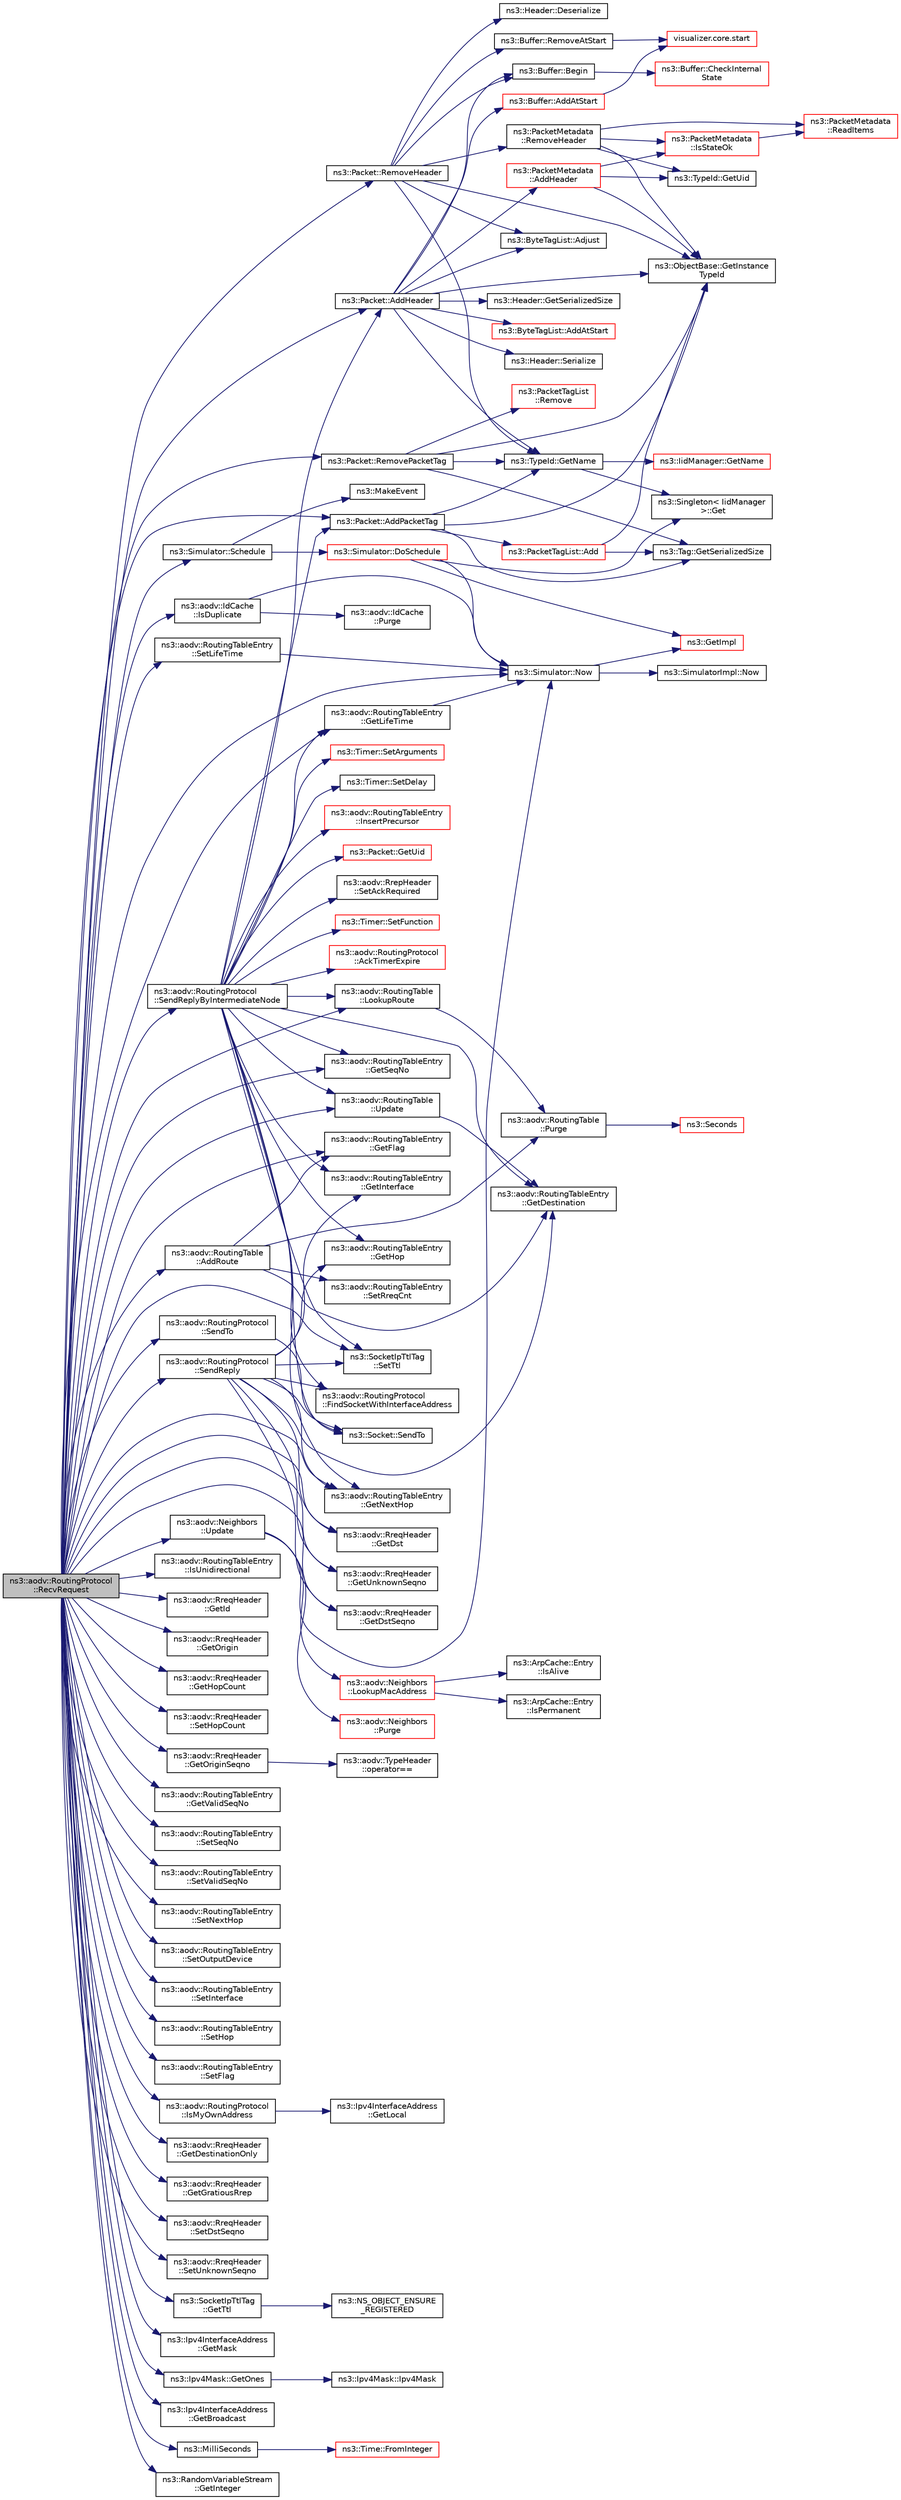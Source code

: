 digraph "ns3::aodv::RoutingProtocol::RecvRequest"
{
  edge [fontname="Helvetica",fontsize="10",labelfontname="Helvetica",labelfontsize="10"];
  node [fontname="Helvetica",fontsize="10",shape=record];
  rankdir="LR";
  Node1 [label="ns3::aodv::RoutingProtocol\l::RecvRequest",height=0.2,width=0.4,color="black", fillcolor="grey75", style="filled", fontcolor="black"];
  Node1 -> Node2 [color="midnightblue",fontsize="10",style="solid"];
  Node2 [label="ns3::Packet::RemoveHeader",height=0.2,width=0.4,color="black", fillcolor="white", style="filled",URL="$dd/d7a/classns3_1_1Packet.html#a0961eccf975d75f902d40956c93ba63e",tooltip="Deserialize and remove the header from the internal buffer. "];
  Node2 -> Node3 [color="midnightblue",fontsize="10",style="solid"];
  Node3 [label="ns3::Header::Deserialize",height=0.2,width=0.4,color="black", fillcolor="white", style="filled",URL="$d6/dae/classns3_1_1Header.html#a78be9400bb66b2a8543606f395ef5396"];
  Node2 -> Node4 [color="midnightblue",fontsize="10",style="solid"];
  Node4 [label="ns3::Buffer::Begin",height=0.2,width=0.4,color="black", fillcolor="white", style="filled",URL="$da/d85/classns3_1_1Buffer.html#a893d4bf50df13e730b6cd0fda91b967f"];
  Node4 -> Node5 [color="midnightblue",fontsize="10",style="solid"];
  Node5 [label="ns3::Buffer::CheckInternal\lState",height=0.2,width=0.4,color="red", fillcolor="white", style="filled",URL="$da/d85/classns3_1_1Buffer.html#a6202ce7f1ecc1fc7a14cc13017375d14",tooltip="Checks the internal buffer structures consistency. "];
  Node2 -> Node6 [color="midnightblue",fontsize="10",style="solid"];
  Node6 [label="ns3::ObjectBase::GetInstance\lTypeId",height=0.2,width=0.4,color="black", fillcolor="white", style="filled",URL="$d2/dac/classns3_1_1ObjectBase.html#abe5b43a6f5b99a92a4c3122db31f06fb"];
  Node2 -> Node7 [color="midnightblue",fontsize="10",style="solid"];
  Node7 [label="ns3::TypeId::GetName",height=0.2,width=0.4,color="black", fillcolor="white", style="filled",URL="$d6/d11/classns3_1_1TypeId.html#aa3c41c79ae428b3cb396a9c6bb3ef314"];
  Node7 -> Node8 [color="midnightblue",fontsize="10",style="solid"];
  Node8 [label="ns3::Singleton\< IidManager\l \>::Get",height=0.2,width=0.4,color="black", fillcolor="white", style="filled",URL="$d8/d77/classns3_1_1Singleton.html#a80a2cd3c25a27ea72add7a9f7a141ffa"];
  Node7 -> Node9 [color="midnightblue",fontsize="10",style="solid"];
  Node9 [label="ns3::IidManager::GetName",height=0.2,width=0.4,color="red", fillcolor="white", style="filled",URL="$d4/d1c/classns3_1_1IidManager.html#a5d68d0f0f44594dcdec239dbdb5bf53c"];
  Node2 -> Node10 [color="midnightblue",fontsize="10",style="solid"];
  Node10 [label="ns3::Buffer::RemoveAtStart",height=0.2,width=0.4,color="black", fillcolor="white", style="filled",URL="$da/d85/classns3_1_1Buffer.html#adeecbb3e8f518aec6fee0437578ade4b"];
  Node10 -> Node11 [color="midnightblue",fontsize="10",style="solid"];
  Node11 [label="visualizer.core.start",height=0.2,width=0.4,color="red", fillcolor="white", style="filled",URL="$df/d6c/namespacevisualizer_1_1core.html#a2a35e5d8a34af358b508dac8635754e0"];
  Node2 -> Node12 [color="midnightblue",fontsize="10",style="solid"];
  Node12 [label="ns3::ByteTagList::Adjust",height=0.2,width=0.4,color="black", fillcolor="white", style="filled",URL="$dd/d64/classns3_1_1ByteTagList.html#a1fec06d7e6daaf8039cf2a148e4090f2"];
  Node2 -> Node13 [color="midnightblue",fontsize="10",style="solid"];
  Node13 [label="ns3::PacketMetadata\l::RemoveHeader",height=0.2,width=0.4,color="black", fillcolor="white", style="filled",URL="$d1/db1/classns3_1_1PacketMetadata.html#afa8a589ec783d4998516d7f39f21242d",tooltip="Remove an header. "];
  Node13 -> Node6 [color="midnightblue",fontsize="10",style="solid"];
  Node13 -> Node14 [color="midnightblue",fontsize="10",style="solid"];
  Node14 [label="ns3::TypeId::GetUid",height=0.2,width=0.4,color="black", fillcolor="white", style="filled",URL="$d6/d11/classns3_1_1TypeId.html#acd3e41de6340d06299f4fd63e2ed8da0"];
  Node13 -> Node15 [color="midnightblue",fontsize="10",style="solid"];
  Node15 [label="ns3::PacketMetadata\l::IsStateOk",height=0.2,width=0.4,color="red", fillcolor="white", style="filled",URL="$d1/db1/classns3_1_1PacketMetadata.html#a208d3163e28704438cdd4d30318e489c",tooltip="Check if the metadata state is ok. "];
  Node15 -> Node16 [color="midnightblue",fontsize="10",style="solid"];
  Node16 [label="ns3::PacketMetadata\l::ReadItems",height=0.2,width=0.4,color="red", fillcolor="white", style="filled",URL="$d1/db1/classns3_1_1PacketMetadata.html#a3719ad2c32313a9a1c74462322e8b517",tooltip="Read items. "];
  Node13 -> Node16 [color="midnightblue",fontsize="10",style="solid"];
  Node1 -> Node17 [color="midnightblue",fontsize="10",style="solid"];
  Node17 [label="ns3::aodv::RoutingTable\l::LookupRoute",height=0.2,width=0.4,color="black", fillcolor="white", style="filled",URL="$de/d42/classns3_1_1aodv_1_1RoutingTable.html#a90cbc8a2c65cd68ccdaf768fcbb5d723"];
  Node17 -> Node18 [color="midnightblue",fontsize="10",style="solid"];
  Node18 [label="ns3::aodv::RoutingTable\l::Purge",height=0.2,width=0.4,color="black", fillcolor="white", style="filled",URL="$de/d42/classns3_1_1aodv_1_1RoutingTable.html#a2d0250f231e06733c06a43f5ec6a310b",tooltip="Delete all outdated entries and invalidate valid entry if Lifetime is expired. "];
  Node18 -> Node19 [color="midnightblue",fontsize="10",style="solid"];
  Node19 [label="ns3::Seconds",height=0.2,width=0.4,color="red", fillcolor="white", style="filled",URL="$d1/dec/group__timecivil.html#ga33c34b816f8ff6628e33d5c8e9713b9e"];
  Node1 -> Node20 [color="midnightblue",fontsize="10",style="solid"];
  Node20 [label="ns3::aodv::RoutingTableEntry\l::IsUnidirectional",height=0.2,width=0.4,color="black", fillcolor="white", style="filled",URL="$d7/d69/classns3_1_1aodv_1_1RoutingTableEntry.html#a88aea9f5355b20fcc419381681624b0b"];
  Node1 -> Node21 [color="midnightblue",fontsize="10",style="solid"];
  Node21 [label="ns3::aodv::RreqHeader\l::GetId",height=0.2,width=0.4,color="black", fillcolor="white", style="filled",URL="$db/d7d/classns3_1_1aodv_1_1RreqHeader.html#ab5da9d295221e33c81fcee3b2f4f7534"];
  Node1 -> Node22 [color="midnightblue",fontsize="10",style="solid"];
  Node22 [label="ns3::aodv::RreqHeader\l::GetOrigin",height=0.2,width=0.4,color="black", fillcolor="white", style="filled",URL="$db/d7d/classns3_1_1aodv_1_1RreqHeader.html#a59ecfd6e8b99b661edd85642bb5041dc"];
  Node1 -> Node23 [color="midnightblue",fontsize="10",style="solid"];
  Node23 [label="ns3::aodv::IdCache\l::IsDuplicate",height=0.2,width=0.4,color="black", fillcolor="white", style="filled",URL="$d4/d92/classns3_1_1aodv_1_1IdCache.html#a6f32458e4f47ab3d977d8c81742b172c",tooltip="Check that entry (addr, id) exists in cache. Add entry, if it doesn&#39;t exist. "];
  Node23 -> Node24 [color="midnightblue",fontsize="10",style="solid"];
  Node24 [label="ns3::aodv::IdCache\l::Purge",height=0.2,width=0.4,color="black", fillcolor="white", style="filled",URL="$d4/d92/classns3_1_1aodv_1_1IdCache.html#a1f483148a0a0b5bc3a3fefb231af9635",tooltip="Remove all expired entries. "];
  Node23 -> Node25 [color="midnightblue",fontsize="10",style="solid"];
  Node25 [label="ns3::Simulator::Now",height=0.2,width=0.4,color="black", fillcolor="white", style="filled",URL="$d7/deb/classns3_1_1Simulator.html#ac3178fa975b419f7875e7105be122800"];
  Node25 -> Node26 [color="midnightblue",fontsize="10",style="solid"];
  Node26 [label="ns3::GetImpl",height=0.2,width=0.4,color="red", fillcolor="white", style="filled",URL="$d4/d8b/group__simulator.html#ga42eb4eddad41528d4d99794a3dae3fd0",tooltip="Get the SimulatorImpl singleton. "];
  Node25 -> Node27 [color="midnightblue",fontsize="10",style="solid"];
  Node27 [label="ns3::SimulatorImpl::Now",height=0.2,width=0.4,color="black", fillcolor="white", style="filled",URL="$d2/d19/classns3_1_1SimulatorImpl.html#aa516c50060846adc6fd316e83ef0797c"];
  Node1 -> Node28 [color="midnightblue",fontsize="10",style="solid"];
  Node28 [label="ns3::aodv::RreqHeader\l::GetHopCount",height=0.2,width=0.4,color="black", fillcolor="white", style="filled",URL="$db/d7d/classns3_1_1aodv_1_1RreqHeader.html#ae77ac890448e0cdc5e26e724e6191cb7"];
  Node1 -> Node29 [color="midnightblue",fontsize="10",style="solid"];
  Node29 [label="ns3::aodv::RreqHeader\l::SetHopCount",height=0.2,width=0.4,color="black", fillcolor="white", style="filled",URL="$db/d7d/classns3_1_1aodv_1_1RreqHeader.html#a8b57a6c94c65cfbf4b490d294dac9c16"];
  Node1 -> Node30 [color="midnightblue",fontsize="10",style="solid"];
  Node30 [label="ns3::aodv::RreqHeader\l::GetOriginSeqno",height=0.2,width=0.4,color="black", fillcolor="white", style="filled",URL="$db/d7d/classns3_1_1aodv_1_1RreqHeader.html#a3be1b712436a7a532effddc9c0069301"];
  Node30 -> Node31 [color="midnightblue",fontsize="10",style="solid"];
  Node31 [label="ns3::aodv::TypeHeader\l::operator==",height=0.2,width=0.4,color="black", fillcolor="white", style="filled",URL="$d7/d53/classns3_1_1aodv_1_1TypeHeader.html#a25c9f3695e3ca3c8c8be1188fee35433"];
  Node1 -> Node32 [color="midnightblue",fontsize="10",style="solid"];
  Node32 [label="ns3::aodv::RoutingTable\l::AddRoute",height=0.2,width=0.4,color="black", fillcolor="white", style="filled",URL="$de/d42/classns3_1_1aodv_1_1RoutingTable.html#a579e562e38e67d510de1ff2c87806c76"];
  Node32 -> Node18 [color="midnightblue",fontsize="10",style="solid"];
  Node32 -> Node33 [color="midnightblue",fontsize="10",style="solid"];
  Node33 [label="ns3::aodv::RoutingTableEntry\l::GetFlag",height=0.2,width=0.4,color="black", fillcolor="white", style="filled",URL="$d7/d69/classns3_1_1aodv_1_1RoutingTableEntry.html#a429dbfa568c5ac608ee60933e51e0f01"];
  Node32 -> Node34 [color="midnightblue",fontsize="10",style="solid"];
  Node34 [label="ns3::aodv::RoutingTableEntry\l::SetRreqCnt",height=0.2,width=0.4,color="black", fillcolor="white", style="filled",URL="$d7/d69/classns3_1_1aodv_1_1RoutingTableEntry.html#a804958de54616b74ed7f3fe83de05340"];
  Node32 -> Node35 [color="midnightblue",fontsize="10",style="solid"];
  Node35 [label="ns3::aodv::RoutingTableEntry\l::GetDestination",height=0.2,width=0.4,color="black", fillcolor="white", style="filled",URL="$d7/d69/classns3_1_1aodv_1_1RoutingTableEntry.html#a5c60045f334605d2227164298ea19393"];
  Node1 -> Node36 [color="midnightblue",fontsize="10",style="solid"];
  Node36 [label="ns3::aodv::RoutingTableEntry\l::GetValidSeqNo",height=0.2,width=0.4,color="black", fillcolor="white", style="filled",URL="$d7/d69/classns3_1_1aodv_1_1RoutingTableEntry.html#af6c15a02352471b997e3f71fee302cd7"];
  Node1 -> Node37 [color="midnightblue",fontsize="10",style="solid"];
  Node37 [label="ns3::aodv::RoutingTableEntry\l::GetSeqNo",height=0.2,width=0.4,color="black", fillcolor="white", style="filled",URL="$d7/d69/classns3_1_1aodv_1_1RoutingTableEntry.html#af6ea4a33c13d61677073335a2e58ca23"];
  Node1 -> Node38 [color="midnightblue",fontsize="10",style="solid"];
  Node38 [label="ns3::aodv::RoutingTableEntry\l::SetSeqNo",height=0.2,width=0.4,color="black", fillcolor="white", style="filled",URL="$d7/d69/classns3_1_1aodv_1_1RoutingTableEntry.html#a797ebc5be8365b64b1212045eaf952b2"];
  Node1 -> Node39 [color="midnightblue",fontsize="10",style="solid"];
  Node39 [label="ns3::aodv::RoutingTableEntry\l::SetValidSeqNo",height=0.2,width=0.4,color="black", fillcolor="white", style="filled",URL="$d7/d69/classns3_1_1aodv_1_1RoutingTableEntry.html#abfb5a73ed401db108fce7b903d719589"];
  Node1 -> Node40 [color="midnightblue",fontsize="10",style="solid"];
  Node40 [label="ns3::aodv::RoutingTableEntry\l::SetNextHop",height=0.2,width=0.4,color="black", fillcolor="white", style="filled",URL="$d7/d69/classns3_1_1aodv_1_1RoutingTableEntry.html#a46a3672f9555ad083efa667be2875cec"];
  Node1 -> Node41 [color="midnightblue",fontsize="10",style="solid"];
  Node41 [label="ns3::aodv::RoutingTableEntry\l::SetOutputDevice",height=0.2,width=0.4,color="black", fillcolor="white", style="filled",URL="$d7/d69/classns3_1_1aodv_1_1RoutingTableEntry.html#a88667a79e644ae7632a060c8e5f54fc6"];
  Node1 -> Node42 [color="midnightblue",fontsize="10",style="solid"];
  Node42 [label="ns3::aodv::RoutingTableEntry\l::SetInterface",height=0.2,width=0.4,color="black", fillcolor="white", style="filled",URL="$d7/d69/classns3_1_1aodv_1_1RoutingTableEntry.html#a7e46ce1d792db20a0b403871577f6192"];
  Node1 -> Node43 [color="midnightblue",fontsize="10",style="solid"];
  Node43 [label="ns3::aodv::RoutingTableEntry\l::SetHop",height=0.2,width=0.4,color="black", fillcolor="white", style="filled",URL="$d7/d69/classns3_1_1aodv_1_1RoutingTableEntry.html#a0a7c886ad6f75f5f90fd642c866346b9"];
  Node1 -> Node44 [color="midnightblue",fontsize="10",style="solid"];
  Node44 [label="ns3::aodv::RoutingTableEntry\l::SetLifeTime",height=0.2,width=0.4,color="black", fillcolor="white", style="filled",URL="$d7/d69/classns3_1_1aodv_1_1RoutingTableEntry.html#a4ae3e687225c45915155b4e7f0f76b53"];
  Node44 -> Node25 [color="midnightblue",fontsize="10",style="solid"];
  Node1 -> Node45 [color="midnightblue",fontsize="10",style="solid"];
  Node45 [label="ns3::aodv::RoutingTableEntry\l::GetLifeTime",height=0.2,width=0.4,color="black", fillcolor="white", style="filled",URL="$d7/d69/classns3_1_1aodv_1_1RoutingTableEntry.html#a342145eb4c5e8300a3895028f7915a74"];
  Node45 -> Node25 [color="midnightblue",fontsize="10",style="solid"];
  Node1 -> Node46 [color="midnightblue",fontsize="10",style="solid"];
  Node46 [label="ns3::aodv::RoutingTable\l::Update",height=0.2,width=0.4,color="black", fillcolor="white", style="filled",URL="$de/d42/classns3_1_1aodv_1_1RoutingTable.html#a39fb5335110164f4c1b97682a3812dc1",tooltip="Update routing table. "];
  Node46 -> Node35 [color="midnightblue",fontsize="10",style="solid"];
  Node1 -> Node47 [color="midnightblue",fontsize="10",style="solid"];
  Node47 [label="ns3::aodv::RoutingTableEntry\l::SetFlag",height=0.2,width=0.4,color="black", fillcolor="white", style="filled",URL="$d7/d69/classns3_1_1aodv_1_1RoutingTableEntry.html#aedae6828855a77add2776428ce7ce524"];
  Node1 -> Node48 [color="midnightblue",fontsize="10",style="solid"];
  Node48 [label="ns3::aodv::Neighbors\l::Update",height=0.2,width=0.4,color="black", fillcolor="white", style="filled",URL="$d7/d21/classns3_1_1aodv_1_1Neighbors.html#a88577f05c06fbff8cf9ed281e9077f6e",tooltip="Update expire time for entry with address addr, if it exists, else add new entry. ..."];
  Node48 -> Node25 [color="midnightblue",fontsize="10",style="solid"];
  Node48 -> Node49 [color="midnightblue",fontsize="10",style="solid"];
  Node49 [label="ns3::aodv::Neighbors\l::LookupMacAddress",height=0.2,width=0.4,color="red", fillcolor="white", style="filled",URL="$d7/d21/classns3_1_1aodv_1_1Neighbors.html#a0cbe6baaf85a2f8664806dc56f782c63",tooltip="Find MAC address by IP using list of ARP caches. "];
  Node49 -> Node50 [color="midnightblue",fontsize="10",style="solid"];
  Node50 [label="ns3::ArpCache::Entry\l::IsAlive",height=0.2,width=0.4,color="black", fillcolor="white", style="filled",URL="$d9/d44/classns3_1_1ArpCache_1_1Entry.html#a48ddb408308298816e78708fc75b014b"];
  Node49 -> Node51 [color="midnightblue",fontsize="10",style="solid"];
  Node51 [label="ns3::ArpCache::Entry\l::IsPermanent",height=0.2,width=0.4,color="black", fillcolor="white", style="filled",URL="$d9/d44/classns3_1_1ArpCache_1_1Entry.html#a97053789aac6908284deedc8510692b7"];
  Node48 -> Node52 [color="midnightblue",fontsize="10",style="solid"];
  Node52 [label="ns3::aodv::Neighbors\l::Purge",height=0.2,width=0.4,color="red", fillcolor="white", style="filled",URL="$d7/d21/classns3_1_1aodv_1_1Neighbors.html#a5db1238b20a700967e21ebb3522afc5c",tooltip="Remove all expired entries. "];
  Node1 -> Node53 [color="midnightblue",fontsize="10",style="solid"];
  Node53 [label="ns3::aodv::RreqHeader\l::GetDst",height=0.2,width=0.4,color="black", fillcolor="white", style="filled",URL="$db/d7d/classns3_1_1aodv_1_1RreqHeader.html#a25db1ce64330f6b382ae1badb5063fe1"];
  Node1 -> Node54 [color="midnightblue",fontsize="10",style="solid"];
  Node54 [label="ns3::aodv::RoutingProtocol\l::IsMyOwnAddress",height=0.2,width=0.4,color="black", fillcolor="white", style="filled",URL="$db/dd0/classns3_1_1aodv_1_1RoutingProtocol.html#a822621de276958cf1d22fb3be536bb49",tooltip="Check that packet is send from own interface. "];
  Node54 -> Node55 [color="midnightblue",fontsize="10",style="solid"];
  Node55 [label="ns3::Ipv4InterfaceAddress\l::GetLocal",height=0.2,width=0.4,color="black", fillcolor="white", style="filled",URL="$d4/d16/classns3_1_1Ipv4InterfaceAddress.html#a716a425049f48b9fe6e38868b1f413f6",tooltip="Get the local address. "];
  Node1 -> Node56 [color="midnightblue",fontsize="10",style="solid"];
  Node56 [label="ns3::aodv::RoutingProtocol\l::SendReply",height=0.2,width=0.4,color="black", fillcolor="white", style="filled",URL="$db/dd0/classns3_1_1aodv_1_1RoutingProtocol.html#a39c60e597085c4abc690e6215d302a1f",tooltip="Send RREP. "];
  Node56 -> Node35 [color="midnightblue",fontsize="10",style="solid"];
  Node56 -> Node57 [color="midnightblue",fontsize="10",style="solid"];
  Node57 [label="ns3::aodv::RreqHeader\l::GetUnknownSeqno",height=0.2,width=0.4,color="black", fillcolor="white", style="filled",URL="$db/d7d/classns3_1_1aodv_1_1RreqHeader.html#a60a569e8460c3cd984692e21003e39b1"];
  Node56 -> Node58 [color="midnightblue",fontsize="10",style="solid"];
  Node58 [label="ns3::aodv::RreqHeader\l::GetDstSeqno",height=0.2,width=0.4,color="black", fillcolor="white", style="filled",URL="$db/d7d/classns3_1_1aodv_1_1RreqHeader.html#a786be9e37f3525cc469e72de9b17c899"];
  Node56 -> Node53 [color="midnightblue",fontsize="10",style="solid"];
  Node56 -> Node59 [color="midnightblue",fontsize="10",style="solid"];
  Node59 [label="ns3::SocketIpTtlTag\l::SetTtl",height=0.2,width=0.4,color="black", fillcolor="white", style="filled",URL="$df/db8/classns3_1_1SocketIpTtlTag.html#a48f236b4dde3533b9ab16372cf6c5237",tooltip="Set the tag&#39;s TTL. "];
  Node56 -> Node60 [color="midnightblue",fontsize="10",style="solid"];
  Node60 [label="ns3::aodv::RoutingTableEntry\l::GetHop",height=0.2,width=0.4,color="black", fillcolor="white", style="filled",URL="$d7/d69/classns3_1_1aodv_1_1RoutingTableEntry.html#a8c4e55fd6d92de9877c38a1db218703f"];
  Node56 -> Node61 [color="midnightblue",fontsize="10",style="solid"];
  Node61 [label="ns3::aodv::RoutingProtocol\l::FindSocketWithInterfaceAddress",height=0.2,width=0.4,color="black", fillcolor="white", style="filled",URL="$db/dd0/classns3_1_1aodv_1_1RoutingProtocol.html#a7cebc7baa398569f432ea2521310dffe",tooltip="Find unicast socket with local interface address iface. "];
  Node56 -> Node62 [color="midnightblue",fontsize="10",style="solid"];
  Node62 [label="ns3::aodv::RoutingTableEntry\l::GetInterface",height=0.2,width=0.4,color="black", fillcolor="white", style="filled",URL="$d7/d69/classns3_1_1aodv_1_1RoutingTableEntry.html#aa7209d3b6387030fc37d7ea5beda4bd9"];
  Node56 -> Node63 [color="midnightblue",fontsize="10",style="solid"];
  Node63 [label="ns3::Socket::SendTo",height=0.2,width=0.4,color="black", fillcolor="white", style="filled",URL="$d9/df2/classns3_1_1Socket.html#af898fce6a58e0dbba23c1c6de1d4220e",tooltip="Send data to a specified peer. "];
  Node56 -> Node64 [color="midnightblue",fontsize="10",style="solid"];
  Node64 [label="ns3::aodv::RoutingTableEntry\l::GetNextHop",height=0.2,width=0.4,color="black", fillcolor="white", style="filled",URL="$d7/d69/classns3_1_1aodv_1_1RoutingTableEntry.html#a30d4b91dbd680186cbbebe59e3beb98e"];
  Node1 -> Node64 [color="midnightblue",fontsize="10",style="solid"];
  Node1 -> Node57 [color="midnightblue",fontsize="10",style="solid"];
  Node1 -> Node58 [color="midnightblue",fontsize="10",style="solid"];
  Node1 -> Node65 [color="midnightblue",fontsize="10",style="solid"];
  Node65 [label="ns3::aodv::RreqHeader\l::GetDestinationOnly",height=0.2,width=0.4,color="black", fillcolor="white", style="filled",URL="$db/d7d/classns3_1_1aodv_1_1RreqHeader.html#a4469ca66a5371c85fb5d55dae05553d7"];
  Node1 -> Node33 [color="midnightblue",fontsize="10",style="solid"];
  Node1 -> Node66 [color="midnightblue",fontsize="10",style="solid"];
  Node66 [label="ns3::aodv::RoutingProtocol\l::SendReplyByIntermediateNode",height=0.2,width=0.4,color="black", fillcolor="white", style="filled",URL="$db/dd0/classns3_1_1aodv_1_1RoutingProtocol.html#a862f551b61c45fb8de62bfbfa4c0a2ab"];
  Node66 -> Node60 [color="midnightblue",fontsize="10",style="solid"];
  Node66 -> Node35 [color="midnightblue",fontsize="10",style="solid"];
  Node66 -> Node37 [color="midnightblue",fontsize="10",style="solid"];
  Node66 -> Node45 [color="midnightblue",fontsize="10",style="solid"];
  Node66 -> Node67 [color="midnightblue",fontsize="10",style="solid"];
  Node67 [label="ns3::aodv::RrepHeader\l::SetAckRequired",height=0.2,width=0.4,color="black", fillcolor="white", style="filled",URL="$df/d54/classns3_1_1aodv_1_1RrepHeader.html#a9c0066da4947c6464c11074825340f60"];
  Node66 -> Node17 [color="midnightblue",fontsize="10",style="solid"];
  Node66 -> Node64 [color="midnightblue",fontsize="10",style="solid"];
  Node66 -> Node68 [color="midnightblue",fontsize="10",style="solid"];
  Node68 [label="ns3::Timer::SetFunction",height=0.2,width=0.4,color="red", fillcolor="white", style="filled",URL="$d0/d3e/classns3_1_1Timer.html#a044b29030c9de99298d51ac0ccfc104c"];
  Node66 -> Node69 [color="midnightblue",fontsize="10",style="solid"];
  Node69 [label="ns3::aodv::RoutingProtocol\l::AckTimerExpire",height=0.2,width=0.4,color="red", fillcolor="white", style="filled",URL="$db/dd0/classns3_1_1aodv_1_1RoutingProtocol.html#aa98fb4cc6871a7f5e918c4992a05b813",tooltip="Mark link to neighbor node as unidirectional for blacklistTimeout. "];
  Node66 -> Node70 [color="midnightblue",fontsize="10",style="solid"];
  Node70 [label="ns3::Timer::SetArguments",height=0.2,width=0.4,color="red", fillcolor="white", style="filled",URL="$d0/d3e/classns3_1_1Timer.html#a39c525dcde3109fb4d95737de3bdf85a"];
  Node66 -> Node71 [color="midnightblue",fontsize="10",style="solid"];
  Node71 [label="ns3::Timer::SetDelay",height=0.2,width=0.4,color="black", fillcolor="white", style="filled",URL="$d0/d3e/classns3_1_1Timer.html#a02ac85f61e64a2bc3a104914859504c9"];
  Node66 -> Node72 [color="midnightblue",fontsize="10",style="solid"];
  Node72 [label="ns3::aodv::RoutingTableEntry\l::InsertPrecursor",height=0.2,width=0.4,color="red", fillcolor="white", style="filled",URL="$d7/d69/classns3_1_1aodv_1_1RoutingTableEntry.html#a2334dfcef4b003358fef8da9acc19180"];
  Node66 -> Node46 [color="midnightblue",fontsize="10",style="solid"];
  Node66 -> Node59 [color="midnightblue",fontsize="10",style="solid"];
  Node66 -> Node73 [color="midnightblue",fontsize="10",style="solid"];
  Node73 [label="ns3::Packet::AddPacketTag",height=0.2,width=0.4,color="black", fillcolor="white", style="filled",URL="$dd/d7a/classns3_1_1Packet.html#a7400b8655852f5271c5957250d0141af",tooltip="Add a packet tag. "];
  Node73 -> Node6 [color="midnightblue",fontsize="10",style="solid"];
  Node73 -> Node7 [color="midnightblue",fontsize="10",style="solid"];
  Node73 -> Node74 [color="midnightblue",fontsize="10",style="solid"];
  Node74 [label="ns3::Tag::GetSerializedSize",height=0.2,width=0.4,color="black", fillcolor="white", style="filled",URL="$d0/d79/classns3_1_1Tag.html#a01c8efdea943fd8cce2ef5d4d67eefa6"];
  Node73 -> Node75 [color="midnightblue",fontsize="10",style="solid"];
  Node75 [label="ns3::PacketTagList::Add",height=0.2,width=0.4,color="red", fillcolor="white", style="filled",URL="$dd/d19/classns3_1_1PacketTagList.html#a37f008b6f336f3ac6232d558b93e8a6e"];
  Node75 -> Node6 [color="midnightblue",fontsize="10",style="solid"];
  Node75 -> Node74 [color="midnightblue",fontsize="10",style="solid"];
  Node66 -> Node76 [color="midnightblue",fontsize="10",style="solid"];
  Node76 [label="ns3::Packet::AddHeader",height=0.2,width=0.4,color="black", fillcolor="white", style="filled",URL="$dd/d7a/classns3_1_1Packet.html#a465108c595a0bc592095cbcab1832ed8",tooltip="Add header to this packet. "];
  Node76 -> Node77 [color="midnightblue",fontsize="10",style="solid"];
  Node77 [label="ns3::Header::GetSerializedSize",height=0.2,width=0.4,color="black", fillcolor="white", style="filled",URL="$d6/dae/classns3_1_1Header.html#a6ef0497eabc1b1fb0ad42738eb73f934"];
  Node76 -> Node6 [color="midnightblue",fontsize="10",style="solid"];
  Node76 -> Node7 [color="midnightblue",fontsize="10",style="solid"];
  Node76 -> Node78 [color="midnightblue",fontsize="10",style="solid"];
  Node78 [label="ns3::Buffer::AddAtStart",height=0.2,width=0.4,color="red", fillcolor="white", style="filled",URL="$da/d85/classns3_1_1Buffer.html#a8abd8164c3671d3dadc98fc66fade7b1"];
  Node78 -> Node11 [color="midnightblue",fontsize="10",style="solid"];
  Node76 -> Node12 [color="midnightblue",fontsize="10",style="solid"];
  Node76 -> Node79 [color="midnightblue",fontsize="10",style="solid"];
  Node79 [label="ns3::ByteTagList::AddAtStart",height=0.2,width=0.4,color="red", fillcolor="white", style="filled",URL="$dd/d64/classns3_1_1ByteTagList.html#acb4563fbe4299c55af41ba7a166b71d5"];
  Node76 -> Node80 [color="midnightblue",fontsize="10",style="solid"];
  Node80 [label="ns3::Header::Serialize",height=0.2,width=0.4,color="black", fillcolor="white", style="filled",URL="$d6/dae/classns3_1_1Header.html#afb61f1aac69ff8349a6bfe521fab5404"];
  Node76 -> Node4 [color="midnightblue",fontsize="10",style="solid"];
  Node76 -> Node81 [color="midnightblue",fontsize="10",style="solid"];
  Node81 [label="ns3::PacketMetadata\l::AddHeader",height=0.2,width=0.4,color="red", fillcolor="white", style="filled",URL="$d1/db1/classns3_1_1PacketMetadata.html#abdce736c4c5f647242f0808c0d2f9249",tooltip="Add an header. "];
  Node81 -> Node15 [color="midnightblue",fontsize="10",style="solid"];
  Node81 -> Node6 [color="midnightblue",fontsize="10",style="solid"];
  Node81 -> Node14 [color="midnightblue",fontsize="10",style="solid"];
  Node66 -> Node61 [color="midnightblue",fontsize="10",style="solid"];
  Node66 -> Node62 [color="midnightblue",fontsize="10",style="solid"];
  Node66 -> Node63 [color="midnightblue",fontsize="10",style="solid"];
  Node66 -> Node82 [color="midnightblue",fontsize="10",style="solid"];
  Node82 [label="ns3::Packet::GetUid",height=0.2,width=0.4,color="red", fillcolor="white", style="filled",URL="$dd/d7a/classns3_1_1Packet.html#a1f212c825b50e54d94f5b9ae99592e6a",tooltip="Returns the packet&#39;s Uid. "];
  Node1 -> Node83 [color="midnightblue",fontsize="10",style="solid"];
  Node83 [label="ns3::aodv::RreqHeader\l::GetGratiousRrep",height=0.2,width=0.4,color="black", fillcolor="white", style="filled",URL="$db/d7d/classns3_1_1aodv_1_1RreqHeader.html#a69e510e5038148564adc224394b42ebd"];
  Node1 -> Node84 [color="midnightblue",fontsize="10",style="solid"];
  Node84 [label="ns3::aodv::RreqHeader\l::SetDstSeqno",height=0.2,width=0.4,color="black", fillcolor="white", style="filled",URL="$db/d7d/classns3_1_1aodv_1_1RreqHeader.html#a935c5766e595db907bdb536b4c5702bb"];
  Node1 -> Node85 [color="midnightblue",fontsize="10",style="solid"];
  Node85 [label="ns3::aodv::RreqHeader\l::SetUnknownSeqno",height=0.2,width=0.4,color="black", fillcolor="white", style="filled",URL="$db/d7d/classns3_1_1aodv_1_1RreqHeader.html#a44965513d62ea1b0fa4cd0fa7d909051"];
  Node1 -> Node86 [color="midnightblue",fontsize="10",style="solid"];
  Node86 [label="ns3::Packet::RemovePacketTag",height=0.2,width=0.4,color="black", fillcolor="white", style="filled",URL="$dd/d7a/classns3_1_1Packet.html#a078fe922d976a417ab25ba2f3c2fd667",tooltip="Remove a packet tag. "];
  Node86 -> Node6 [color="midnightblue",fontsize="10",style="solid"];
  Node86 -> Node7 [color="midnightblue",fontsize="10",style="solid"];
  Node86 -> Node74 [color="midnightblue",fontsize="10",style="solid"];
  Node86 -> Node87 [color="midnightblue",fontsize="10",style="solid"];
  Node87 [label="ns3::PacketTagList\l::Remove",height=0.2,width=0.4,color="red", fillcolor="white", style="filled",URL="$dd/d19/classns3_1_1PacketTagList.html#a043d984c546f67adc273448747784ee3"];
  Node1 -> Node88 [color="midnightblue",fontsize="10",style="solid"];
  Node88 [label="ns3::SocketIpTtlTag\l::GetTtl",height=0.2,width=0.4,color="black", fillcolor="white", style="filled",URL="$df/db8/classns3_1_1SocketIpTtlTag.html#a7e64d4ab905aef4d7f60cb3cf4ccf489",tooltip="Get the tag&#39;s TTL. "];
  Node88 -> Node89 [color="midnightblue",fontsize="10",style="solid"];
  Node89 [label="ns3::NS_OBJECT_ENSURE\l_REGISTERED",height=0.2,width=0.4,color="black", fillcolor="white", style="filled",URL="$d7/d2e/namespacens3.html#ac633cbd86ee5879afd4312a843a9ff8c"];
  Node1 -> Node59 [color="midnightblue",fontsize="10",style="solid"];
  Node1 -> Node73 [color="midnightblue",fontsize="10",style="solid"];
  Node1 -> Node76 [color="midnightblue",fontsize="10",style="solid"];
  Node1 -> Node90 [color="midnightblue",fontsize="10",style="solid"];
  Node90 [label="ns3::Ipv4InterfaceAddress\l::GetMask",height=0.2,width=0.4,color="black", fillcolor="white", style="filled",URL="$d4/d16/classns3_1_1Ipv4InterfaceAddress.html#a6b854be0dc6cd68dacaea8b8037cbc62",tooltip="Get the network mask. "];
  Node1 -> Node91 [color="midnightblue",fontsize="10",style="solid"];
  Node91 [label="ns3::Ipv4Mask::GetOnes",height=0.2,width=0.4,color="black", fillcolor="white", style="filled",URL="$d5/df8/classns3_1_1Ipv4Mask.html#af712cbdf28c039025d4aa45fa7e243dd"];
  Node91 -> Node92 [color="midnightblue",fontsize="10",style="solid"];
  Node92 [label="ns3::Ipv4Mask::Ipv4Mask",height=0.2,width=0.4,color="black", fillcolor="white", style="filled",URL="$d5/df8/classns3_1_1Ipv4Mask.html#a4f877fcb3423f63debab168c83213627"];
  Node1 -> Node93 [color="midnightblue",fontsize="10",style="solid"];
  Node93 [label="ns3::Ipv4InterfaceAddress\l::GetBroadcast",height=0.2,width=0.4,color="black", fillcolor="white", style="filled",URL="$d4/d16/classns3_1_1Ipv4InterfaceAddress.html#aefd7b853e207b6776669bc3bcc2f3d72",tooltip="Get the broadcast address. "];
  Node1 -> Node25 [color="midnightblue",fontsize="10",style="solid"];
  Node1 -> Node94 [color="midnightblue",fontsize="10",style="solid"];
  Node94 [label="ns3::Simulator::Schedule",height=0.2,width=0.4,color="black", fillcolor="white", style="filled",URL="$d7/deb/classns3_1_1Simulator.html#a671882c894a08af4a5e91181bf1eec13"];
  Node94 -> Node95 [color="midnightblue",fontsize="10",style="solid"];
  Node95 [label="ns3::Simulator::DoSchedule",height=0.2,width=0.4,color="red", fillcolor="white", style="filled",URL="$d7/deb/classns3_1_1Simulator.html#a47af23973938819bdc89cb2807e09ed5"];
  Node95 -> Node8 [color="midnightblue",fontsize="10",style="solid"];
  Node95 -> Node25 [color="midnightblue",fontsize="10",style="solid"];
  Node95 -> Node26 [color="midnightblue",fontsize="10",style="solid"];
  Node94 -> Node96 [color="midnightblue",fontsize="10",style="solid"];
  Node96 [label="ns3::MakeEvent",height=0.2,width=0.4,color="black", fillcolor="white", style="filled",URL="$d0/dac/group__makeeventfnptr.html#ga289a28a2497c18a9bd299e5e2014094b"];
  Node1 -> Node97 [color="midnightblue",fontsize="10",style="solid"];
  Node97 [label="ns3::MilliSeconds",height=0.2,width=0.4,color="black", fillcolor="white", style="filled",URL="$d1/dec/group__timecivil.html#gaf26127cf4571146b83a92ee18679c7a9"];
  Node97 -> Node98 [color="midnightblue",fontsize="10",style="solid"];
  Node98 [label="ns3::Time::FromInteger",height=0.2,width=0.4,color="red", fillcolor="white", style="filled",URL="$dc/d04/classns3_1_1Time.html#a3e742c67b2764e75ff95f9b754d43fe9"];
  Node1 -> Node99 [color="midnightblue",fontsize="10",style="solid"];
  Node99 [label="ns3::RandomVariableStream\l::GetInteger",height=0.2,width=0.4,color="black", fillcolor="white", style="filled",URL="$dc/daa/classns3_1_1RandomVariableStream.html#a66cd94e6305ce7f000f1a9ff0fcb9aef",tooltip="Get the next random value as an integer drawn from the distribution. "];
  Node1 -> Node100 [color="midnightblue",fontsize="10",style="solid"];
  Node100 [label="ns3::aodv::RoutingProtocol\l::SendTo",height=0.2,width=0.4,color="black", fillcolor="white", style="filled",URL="$db/dd0/classns3_1_1aodv_1_1RoutingProtocol.html#a41daaba7b2254917daa563575572c1ed"];
  Node100 -> Node63 [color="midnightblue",fontsize="10",style="solid"];
}
